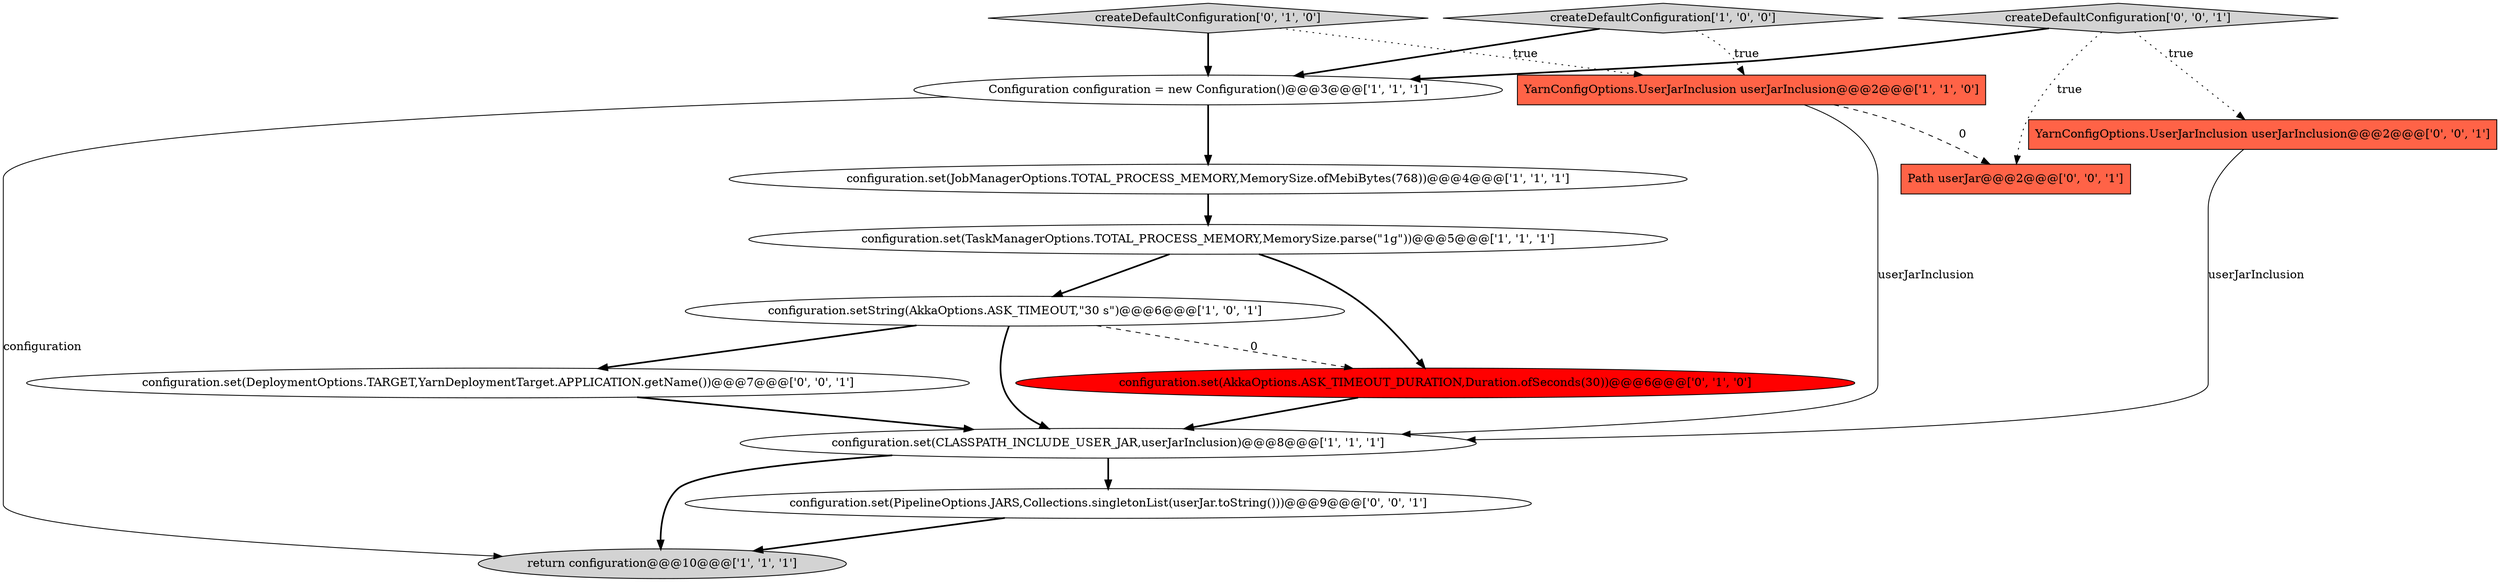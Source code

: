 digraph {
1 [style = filled, label = "Configuration configuration = new Configuration()@@@3@@@['1', '1', '1']", fillcolor = white, shape = ellipse image = "AAA0AAABBB1BBB"];
2 [style = filled, label = "configuration.set(JobManagerOptions.TOTAL_PROCESS_MEMORY,MemorySize.ofMebiBytes(768))@@@4@@@['1', '1', '1']", fillcolor = white, shape = ellipse image = "AAA0AAABBB1BBB"];
10 [style = filled, label = "createDefaultConfiguration['0', '0', '1']", fillcolor = lightgray, shape = diamond image = "AAA0AAABBB3BBB"];
12 [style = filled, label = "Path userJar@@@2@@@['0', '0', '1']", fillcolor = tomato, shape = box image = "AAA0AAABBB3BBB"];
14 [style = filled, label = "configuration.set(PipelineOptions.JARS,Collections.singletonList(userJar.toString()))@@@9@@@['0', '0', '1']", fillcolor = white, shape = ellipse image = "AAA0AAABBB3BBB"];
7 [style = filled, label = "configuration.setString(AkkaOptions.ASK_TIMEOUT,\"30 s\")@@@6@@@['1', '0', '1']", fillcolor = white, shape = ellipse image = "AAA0AAABBB1BBB"];
11 [style = filled, label = "YarnConfigOptions.UserJarInclusion userJarInclusion@@@2@@@['0', '0', '1']", fillcolor = tomato, shape = box image = "AAA0AAABBB3BBB"];
4 [style = filled, label = "configuration.set(CLASSPATH_INCLUDE_USER_JAR,userJarInclusion)@@@8@@@['1', '1', '1']", fillcolor = white, shape = ellipse image = "AAA0AAABBB1BBB"];
13 [style = filled, label = "configuration.set(DeploymentOptions.TARGET,YarnDeploymentTarget.APPLICATION.getName())@@@7@@@['0', '0', '1']", fillcolor = white, shape = ellipse image = "AAA0AAABBB3BBB"];
5 [style = filled, label = "YarnConfigOptions.UserJarInclusion userJarInclusion@@@2@@@['1', '1', '0']", fillcolor = tomato, shape = box image = "AAA0AAABBB1BBB"];
0 [style = filled, label = "createDefaultConfiguration['1', '0', '0']", fillcolor = lightgray, shape = diamond image = "AAA0AAABBB1BBB"];
6 [style = filled, label = "configuration.set(TaskManagerOptions.TOTAL_PROCESS_MEMORY,MemorySize.parse(\"1g\"))@@@5@@@['1', '1', '1']", fillcolor = white, shape = ellipse image = "AAA0AAABBB1BBB"];
8 [style = filled, label = "createDefaultConfiguration['0', '1', '0']", fillcolor = lightgray, shape = diamond image = "AAA0AAABBB2BBB"];
9 [style = filled, label = "configuration.set(AkkaOptions.ASK_TIMEOUT_DURATION,Duration.ofSeconds(30))@@@6@@@['0', '1', '0']", fillcolor = red, shape = ellipse image = "AAA1AAABBB2BBB"];
3 [style = filled, label = "return configuration@@@10@@@['1', '1', '1']", fillcolor = lightgray, shape = ellipse image = "AAA0AAABBB1BBB"];
7->13 [style = bold, label=""];
14->3 [style = bold, label=""];
4->3 [style = bold, label=""];
4->14 [style = bold, label=""];
10->12 [style = dotted, label="true"];
5->12 [style = dashed, label="0"];
0->5 [style = dotted, label="true"];
5->4 [style = solid, label="userJarInclusion"];
2->6 [style = bold, label=""];
9->4 [style = bold, label=""];
7->4 [style = bold, label=""];
11->4 [style = solid, label="userJarInclusion"];
1->3 [style = solid, label="configuration"];
8->1 [style = bold, label=""];
8->5 [style = dotted, label="true"];
10->11 [style = dotted, label="true"];
7->9 [style = dashed, label="0"];
0->1 [style = bold, label=""];
1->2 [style = bold, label=""];
6->9 [style = bold, label=""];
6->7 [style = bold, label=""];
10->1 [style = bold, label=""];
13->4 [style = bold, label=""];
}
